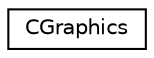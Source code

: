 digraph "类继承关系图"
{
  edge [fontname="Helvetica",fontsize="10",labelfontname="Helvetica",labelfontsize="10"];
  node [fontname="Helvetica",fontsize="10",shape=record];
  rankdir="LR";
  Node0 [label="CGraphics",height=0.2,width=0.4,color="black", fillcolor="white", style="filled",URL="$struct_c_graphics.html"];
}
